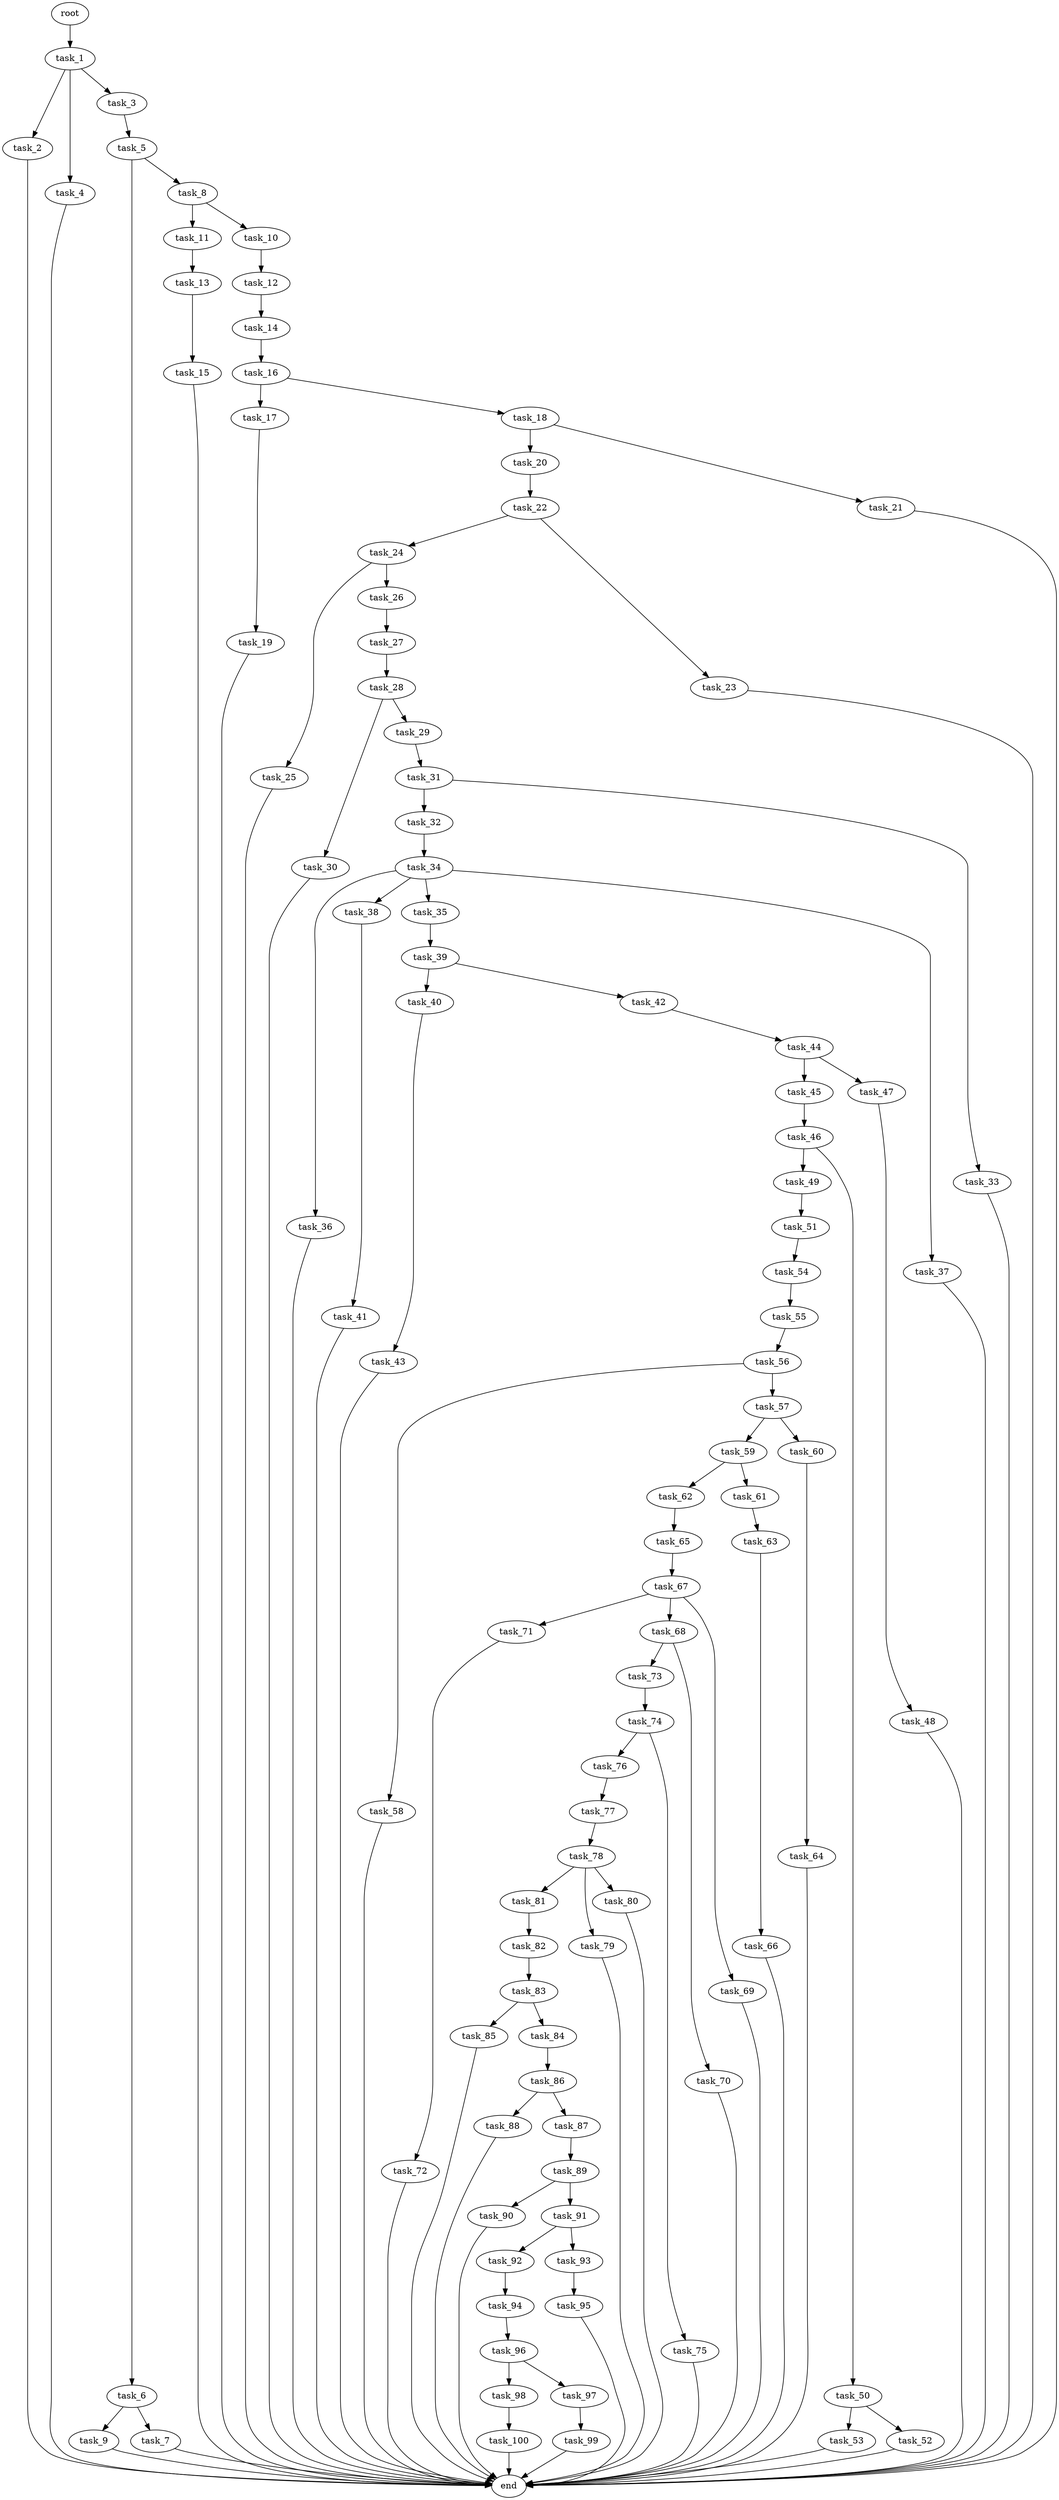 digraph G {
  task_15 [size="1.093662e+11"];
  task_77 [size="8.633927e+11"];
  task_62 [size="2.063262e+11"];
  task_59 [size="1.505107e+11"];
  task_20 [size="6.812053e+11"];
  task_17 [size="6.833069e+10"];
  task_89 [size="1.746530e+11"];
  task_24 [size="5.633663e+11"];
  task_92 [size="1.145232e+11"];
  task_85 [size="5.341666e+11"];
  task_23 [size="3.967755e+11"];
  task_73 [size="6.762944e+11"];
  task_63 [size="5.045708e+11"];
  task_45 [size="2.880693e+11"];
  task_11 [size="1.144646e+11"];
  task_13 [size="2.737368e+11"];
  task_54 [size="6.946730e+11"];
  task_58 [size="2.176496e+11"];
  task_55 [size="5.021414e+11"];
  task_60 [size="6.453080e+11"];
  task_61 [size="5.629334e+10"];
  task_56 [size="2.433057e+11"];
  task_16 [size="4.259242e+11"];
  task_30 [size="8.910316e+10"];
  task_76 [size="9.863312e+11"];
  task_74 [size="1.305622e+11"];
  task_47 [size="9.644228e+11"];
  task_81 [size="9.446487e+11"];
  task_34 [size="6.364517e+11"];
  task_25 [size="7.459852e+11"];
  task_44 [size="1.361859e+11"];
  task_67 [size="1.160373e+11"];
  task_29 [size="8.028303e+11"];
  end [size="0.000000e+00"];
  task_66 [size="5.567444e+11"];
  task_2 [size="8.717843e+11"];
  task_4 [size="3.504165e+11"];
  task_86 [size="2.716457e+11"];
  task_64 [size="9.548849e+11"];
  task_36 [size="3.438199e+11"];
  task_71 [size="4.604751e+11"];
  task_94 [size="6.314651e+11"];
  task_95 [size="4.502502e+11"];
  task_96 [size="8.414682e+11"];
  task_48 [size="8.405138e+11"];
  task_53 [size="2.424508e+11"];
  task_5 [size="9.779316e+09"];
  task_79 [size="6.027165e+11"];
  task_52 [size="4.085686e+11"];
  task_31 [size="8.947080e+11"];
  task_1 [size="6.329702e+11"];
  task_82 [size="8.204335e+11"];
  task_19 [size="6.323212e+09"];
  task_40 [size="2.946552e+11"];
  task_57 [size="6.719910e+11"];
  task_83 [size="6.177101e+10"];
  task_6 [size="3.494151e+09"];
  task_80 [size="7.719911e+11"];
  task_22 [size="9.375148e+11"];
  task_99 [size="3.975339e+11"];
  task_100 [size="5.400212e+11"];
  task_84 [size="6.106181e+11"];
  task_90 [size="1.429237e+11"];
  task_49 [size="3.148578e+11"];
  task_3 [size="8.304052e+11"];
  task_14 [size="4.825823e+10"];
  task_18 [size="7.473245e+11"];
  task_42 [size="9.196272e+11"];
  task_10 [size="7.131431e+11"];
  task_70 [size="1.313697e+11"];
  task_78 [size="5.948146e+11"];
  task_50 [size="5.706031e+11"];
  task_21 [size="8.717435e+11"];
  task_32 [size="2.616397e+11"];
  task_51 [size="6.443340e+10"];
  task_46 [size="7.259742e+11"];
  task_12 [size="9.590071e+10"];
  task_9 [size="7.402765e+11"];
  task_93 [size="5.886711e+10"];
  task_43 [size="9.100025e+11"];
  task_26 [size="2.039597e+11"];
  task_41 [size="2.181895e+11"];
  task_27 [size="5.887261e+11"];
  task_68 [size="7.633792e+11"];
  task_65 [size="6.822491e+11"];
  task_39 [size="2.286721e+11"];
  task_38 [size="4.246831e+10"];
  task_72 [size="3.571585e+09"];
  task_98 [size="3.414975e+11"];
  task_28 [size="1.618305e+11"];
  task_69 [size="3.298286e+11"];
  task_88 [size="5.442960e+11"];
  task_91 [size="5.241568e+11"];
  task_8 [size="1.540393e+11"];
  task_75 [size="9.770513e+11"];
  task_33 [size="8.136769e+11"];
  root [size="0.000000e+00"];
  task_7 [size="8.059240e+11"];
  task_87 [size="3.182809e+11"];
  task_35 [size="2.973550e+11"];
  task_97 [size="2.304701e+11"];
  task_37 [size="9.464939e+11"];

  task_15 -> end [size="1.000000e-12"];
  task_77 -> task_78 [size="5.948146e+08"];
  task_62 -> task_65 [size="6.822491e+08"];
  task_59 -> task_61 [size="5.629334e+07"];
  task_59 -> task_62 [size="2.063262e+08"];
  task_20 -> task_22 [size="9.375148e+08"];
  task_17 -> task_19 [size="6.323212e+06"];
  task_89 -> task_91 [size="5.241568e+08"];
  task_89 -> task_90 [size="1.429237e+08"];
  task_24 -> task_26 [size="2.039597e+08"];
  task_24 -> task_25 [size="7.459852e+08"];
  task_92 -> task_94 [size="6.314651e+08"];
  task_85 -> end [size="1.000000e-12"];
  task_23 -> end [size="1.000000e-12"];
  task_73 -> task_74 [size="1.305622e+08"];
  task_63 -> task_66 [size="5.567444e+08"];
  task_45 -> task_46 [size="7.259742e+08"];
  task_11 -> task_13 [size="2.737368e+08"];
  task_13 -> task_15 [size="1.093662e+08"];
  task_54 -> task_55 [size="5.021414e+08"];
  task_58 -> end [size="1.000000e-12"];
  task_55 -> task_56 [size="2.433057e+08"];
  task_60 -> task_64 [size="9.548849e+08"];
  task_61 -> task_63 [size="5.045708e+08"];
  task_56 -> task_57 [size="6.719910e+08"];
  task_56 -> task_58 [size="2.176496e+08"];
  task_16 -> task_18 [size="7.473245e+08"];
  task_16 -> task_17 [size="6.833069e+07"];
  task_30 -> end [size="1.000000e-12"];
  task_76 -> task_77 [size="8.633927e+08"];
  task_74 -> task_75 [size="9.770513e+08"];
  task_74 -> task_76 [size="9.863312e+08"];
  task_47 -> task_48 [size="8.405138e+08"];
  task_81 -> task_82 [size="8.204335e+08"];
  task_34 -> task_35 [size="2.973550e+08"];
  task_34 -> task_36 [size="3.438199e+08"];
  task_34 -> task_37 [size="9.464939e+08"];
  task_34 -> task_38 [size="4.246831e+07"];
  task_25 -> end [size="1.000000e-12"];
  task_44 -> task_45 [size="2.880693e+08"];
  task_44 -> task_47 [size="9.644228e+08"];
  task_67 -> task_69 [size="3.298286e+08"];
  task_67 -> task_68 [size="7.633792e+08"];
  task_67 -> task_71 [size="4.604751e+08"];
  task_29 -> task_31 [size="8.947080e+08"];
  task_66 -> end [size="1.000000e-12"];
  task_2 -> end [size="1.000000e-12"];
  task_4 -> end [size="1.000000e-12"];
  task_86 -> task_87 [size="3.182809e+08"];
  task_86 -> task_88 [size="5.442960e+08"];
  task_64 -> end [size="1.000000e-12"];
  task_36 -> end [size="1.000000e-12"];
  task_71 -> task_72 [size="3.571585e+06"];
  task_94 -> task_96 [size="8.414682e+08"];
  task_95 -> end [size="1.000000e-12"];
  task_96 -> task_98 [size="3.414975e+08"];
  task_96 -> task_97 [size="2.304701e+08"];
  task_48 -> end [size="1.000000e-12"];
  task_53 -> end [size="1.000000e-12"];
  task_5 -> task_8 [size="1.540393e+08"];
  task_5 -> task_6 [size="3.494151e+06"];
  task_79 -> end [size="1.000000e-12"];
  task_52 -> end [size="1.000000e-12"];
  task_31 -> task_32 [size="2.616397e+08"];
  task_31 -> task_33 [size="8.136769e+08"];
  task_1 -> task_2 [size="8.717843e+08"];
  task_1 -> task_4 [size="3.504165e+08"];
  task_1 -> task_3 [size="8.304052e+08"];
  task_82 -> task_83 [size="6.177101e+07"];
  task_19 -> end [size="1.000000e-12"];
  task_40 -> task_43 [size="9.100025e+08"];
  task_57 -> task_59 [size="1.505107e+08"];
  task_57 -> task_60 [size="6.453080e+08"];
  task_83 -> task_85 [size="5.341666e+08"];
  task_83 -> task_84 [size="6.106181e+08"];
  task_6 -> task_9 [size="7.402765e+08"];
  task_6 -> task_7 [size="8.059240e+08"];
  task_80 -> end [size="1.000000e-12"];
  task_22 -> task_23 [size="3.967755e+08"];
  task_22 -> task_24 [size="5.633663e+08"];
  task_99 -> end [size="1.000000e-12"];
  task_100 -> end [size="1.000000e-12"];
  task_84 -> task_86 [size="2.716457e+08"];
  task_90 -> end [size="1.000000e-12"];
  task_49 -> task_51 [size="6.443340e+07"];
  task_3 -> task_5 [size="9.779316e+06"];
  task_14 -> task_16 [size="4.259242e+08"];
  task_18 -> task_20 [size="6.812053e+08"];
  task_18 -> task_21 [size="8.717435e+08"];
  task_42 -> task_44 [size="1.361859e+08"];
  task_10 -> task_12 [size="9.590071e+07"];
  task_70 -> end [size="1.000000e-12"];
  task_78 -> task_81 [size="9.446487e+08"];
  task_78 -> task_79 [size="6.027165e+08"];
  task_78 -> task_80 [size="7.719911e+08"];
  task_50 -> task_52 [size="4.085686e+08"];
  task_50 -> task_53 [size="2.424508e+08"];
  task_21 -> end [size="1.000000e-12"];
  task_32 -> task_34 [size="6.364517e+08"];
  task_51 -> task_54 [size="6.946730e+08"];
  task_46 -> task_50 [size="5.706031e+08"];
  task_46 -> task_49 [size="3.148578e+08"];
  task_12 -> task_14 [size="4.825823e+07"];
  task_9 -> end [size="1.000000e-12"];
  task_93 -> task_95 [size="4.502502e+08"];
  task_43 -> end [size="1.000000e-12"];
  task_26 -> task_27 [size="5.887261e+08"];
  task_41 -> end [size="1.000000e-12"];
  task_27 -> task_28 [size="1.618305e+08"];
  task_68 -> task_70 [size="1.313697e+08"];
  task_68 -> task_73 [size="6.762944e+08"];
  task_65 -> task_67 [size="1.160373e+08"];
  task_39 -> task_42 [size="9.196272e+08"];
  task_39 -> task_40 [size="2.946552e+08"];
  task_38 -> task_41 [size="2.181895e+08"];
  task_72 -> end [size="1.000000e-12"];
  task_98 -> task_100 [size="5.400212e+08"];
  task_28 -> task_29 [size="8.028303e+08"];
  task_28 -> task_30 [size="8.910316e+07"];
  task_69 -> end [size="1.000000e-12"];
  task_88 -> end [size="1.000000e-12"];
  task_91 -> task_92 [size="1.145232e+08"];
  task_91 -> task_93 [size="5.886711e+07"];
  task_8 -> task_10 [size="7.131431e+08"];
  task_8 -> task_11 [size="1.144646e+08"];
  task_75 -> end [size="1.000000e-12"];
  task_33 -> end [size="1.000000e-12"];
  root -> task_1 [size="1.000000e-12"];
  task_7 -> end [size="1.000000e-12"];
  task_87 -> task_89 [size="1.746530e+08"];
  task_35 -> task_39 [size="2.286721e+08"];
  task_97 -> task_99 [size="3.975339e+08"];
  task_37 -> end [size="1.000000e-12"];
}
